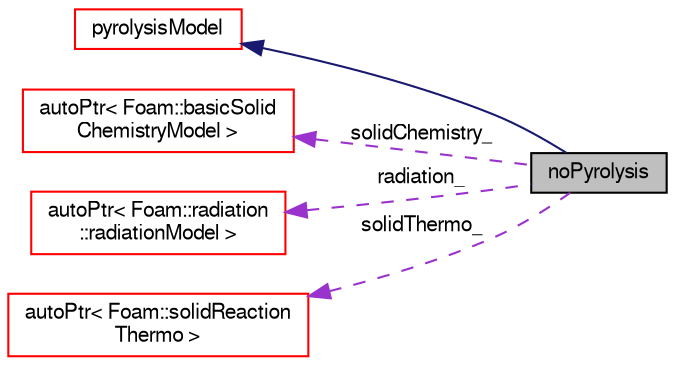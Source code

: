 digraph "noPyrolysis"
{
  bgcolor="transparent";
  edge [fontname="FreeSans",fontsize="10",labelfontname="FreeSans",labelfontsize="10"];
  node [fontname="FreeSans",fontsize="10",shape=record];
  rankdir="LR";
  Node20 [label="noPyrolysis",height=0.2,width=0.4,color="black", fillcolor="grey75", style="filled", fontcolor="black"];
  Node21 -> Node20 [dir="back",color="midnightblue",fontsize="10",style="solid",fontname="FreeSans"];
  Node21 [label="pyrolysisModel",height=0.2,width=0.4,color="red",URL="$a28970.html",tooltip="Base class for pyrolysis models. "];
  Node96 -> Node20 [dir="back",color="darkorchid3",fontsize="10",style="dashed",label=" solidChemistry_" ,fontname="FreeSans"];
  Node96 [label="autoPtr\< Foam::basicSolid\lChemistryModel \>",height=0.2,width=0.4,color="red",URL="$a25958.html"];
  Node97 -> Node20 [dir="back",color="darkorchid3",fontsize="10",style="dashed",label=" radiation_" ,fontname="FreeSans"];
  Node97 [label="autoPtr\< Foam::radiation\l::radiationModel \>",height=0.2,width=0.4,color="red",URL="$a25958.html"];
  Node98 -> Node20 [dir="back",color="darkorchid3",fontsize="10",style="dashed",label=" solidThermo_" ,fontname="FreeSans"];
  Node98 [label="autoPtr\< Foam::solidReaction\lThermo \>",height=0.2,width=0.4,color="red",URL="$a25958.html"];
}
